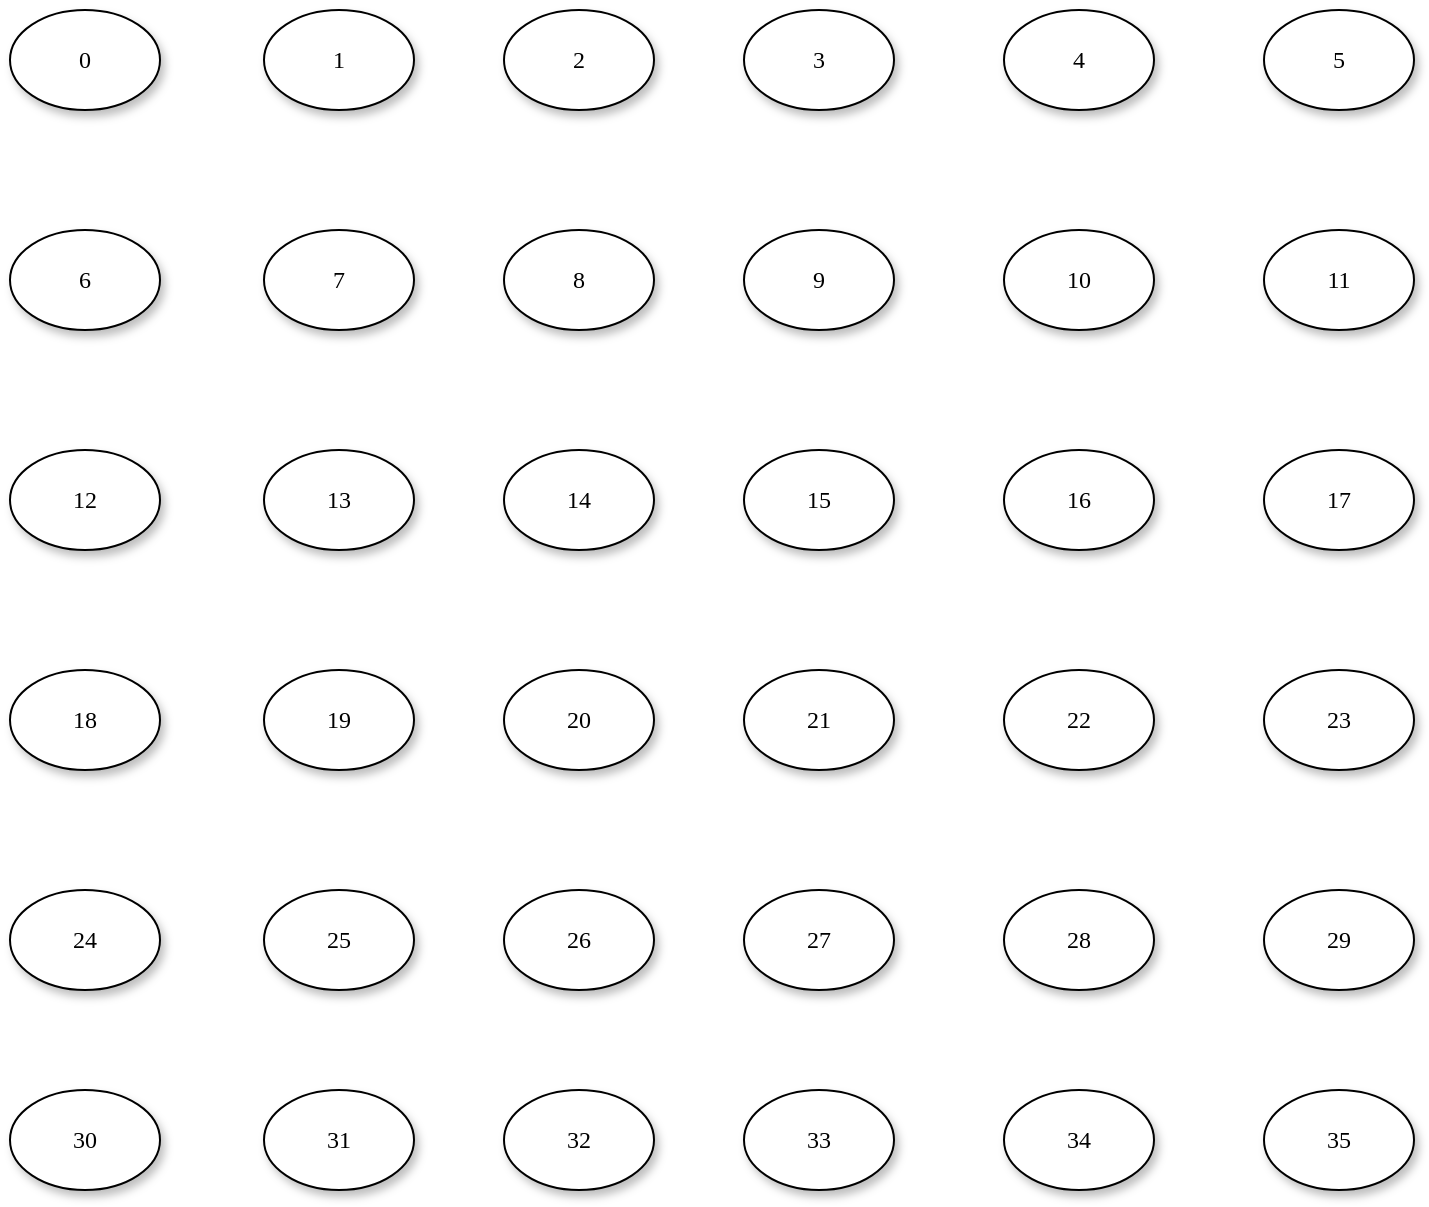 <mxfile version="22.1.18" type="device" pages="2">
  <diagram name="State Space Diagram for Q-Learning Crawler Bot" id="42789a77-a242-8287-6e28-9cd8cfd52e62">
    <mxGraphModel dx="1831" dy="824" grid="1" gridSize="10" guides="1" tooltips="1" connect="1" arrows="1" fold="1" page="1" pageScale="1" pageWidth="1100" pageHeight="850" math="0" shadow="0">
      <root>
        <mxCell id="0" />
        <mxCell id="1" parent="0" />
        <mxCell id="1ea317790d2ca983-2" value="&lt;span&gt;7&lt;/span&gt;" style="ellipse;whiteSpace=wrap;html=1;rounded=0;shadow=1;comic=0;labelBackgroundColor=none;strokeWidth=1;fontFamily=Verdana;fontSize=12;align=center;" parent="1" vertex="1">
          <mxGeometry x="250" y="130" width="75" height="50" as="geometry" />
        </mxCell>
        <mxCell id="1ea317790d2ca983-3" value="&lt;span&gt;1&lt;/span&gt;" style="ellipse;whiteSpace=wrap;html=1;rounded=0;shadow=1;comic=0;labelBackgroundColor=none;strokeWidth=1;fontFamily=Verdana;fontSize=12;align=center;" parent="1" vertex="1">
          <mxGeometry x="250" y="20" width="75" height="50" as="geometry" />
        </mxCell>
        <mxCell id="1ea317790d2ca983-4" value="&lt;span&gt;2&lt;/span&gt;" style="ellipse;whiteSpace=wrap;html=1;rounded=0;shadow=1;comic=0;labelBackgroundColor=none;strokeWidth=1;fontFamily=Verdana;fontSize=12;align=center;" parent="1" vertex="1">
          <mxGeometry x="370" y="20" width="75" height="50" as="geometry" />
        </mxCell>
        <mxCell id="1ea317790d2ca983-7" value="&lt;span&gt;13&lt;/span&gt;" style="ellipse;whiteSpace=wrap;html=1;rounded=0;shadow=1;comic=0;labelBackgroundColor=none;strokeWidth=1;fontFamily=Verdana;fontSize=12;align=center;" parent="1" vertex="1">
          <mxGeometry x="250" y="240" width="75" height="50" as="geometry" />
        </mxCell>
        <mxCell id="1ea317790d2ca983-8" value="19" style="ellipse;whiteSpace=wrap;html=1;rounded=0;shadow=1;comic=0;labelBackgroundColor=none;strokeWidth=1;fontFamily=Verdana;fontSize=12;align=center;" parent="1" vertex="1">
          <mxGeometry x="250" y="350" width="75" height="50" as="geometry" />
        </mxCell>
        <mxCell id="1ea317790d2ca983-9" value="6" style="ellipse;whiteSpace=wrap;html=1;rounded=0;shadow=1;comic=0;labelBackgroundColor=none;strokeWidth=1;fontFamily=Verdana;fontSize=12;align=center;" parent="1" vertex="1">
          <mxGeometry x="123" y="130" width="75" height="50" as="geometry" />
        </mxCell>
        <mxCell id="1ea317790d2ca983-10" value="&lt;span&gt;12&lt;/span&gt;" style="ellipse;whiteSpace=wrap;html=1;rounded=0;shadow=1;comic=0;labelBackgroundColor=none;strokeWidth=1;fontFamily=Verdana;fontSize=12;align=center;" parent="1" vertex="1">
          <mxGeometry x="123" y="240" width="75" height="50" as="geometry" />
        </mxCell>
        <mxCell id="1ea317790d2ca983-11" value="&lt;span&gt;18&lt;/span&gt;" style="ellipse;whiteSpace=wrap;html=1;rounded=0;shadow=1;comic=0;labelBackgroundColor=none;strokeWidth=1;fontFamily=Verdana;fontSize=12;align=center;" parent="1" vertex="1">
          <mxGeometry x="123" y="350" width="75" height="50" as="geometry" />
        </mxCell>
        <mxCell id="wZUUPj7jKCILvYIj-5Kb-1" value="0" style="ellipse;whiteSpace=wrap;html=1;rounded=0;shadow=1;comic=0;labelBackgroundColor=none;strokeWidth=1;fontFamily=Verdana;fontSize=12;align=center;" parent="1" vertex="1">
          <mxGeometry x="123" y="20" width="75" height="50" as="geometry" />
        </mxCell>
        <mxCell id="wZUUPj7jKCILvYIj-5Kb-2" value="8" style="ellipse;whiteSpace=wrap;html=1;rounded=0;shadow=1;comic=0;labelBackgroundColor=none;strokeWidth=1;fontFamily=Verdana;fontSize=12;align=center;" parent="1" vertex="1">
          <mxGeometry x="370" y="130" width="75" height="50" as="geometry" />
        </mxCell>
        <mxCell id="wZUUPj7jKCILvYIj-5Kb-11" value="15" style="ellipse;whiteSpace=wrap;html=1;rounded=0;shadow=1;comic=0;labelBackgroundColor=none;strokeWidth=1;fontFamily=Verdana;fontSize=12;align=center;" parent="1" vertex="1">
          <mxGeometry x="490" y="240" width="75" height="50" as="geometry" />
        </mxCell>
        <mxCell id="wZUUPj7jKCILvYIj-5Kb-12" value="20" style="ellipse;whiteSpace=wrap;html=1;rounded=0;shadow=1;comic=0;labelBackgroundColor=none;strokeWidth=1;fontFamily=Verdana;fontSize=12;align=center;" parent="1" vertex="1">
          <mxGeometry x="370" y="350" width="75" height="50" as="geometry" />
        </mxCell>
        <mxCell id="wZUUPj7jKCILvYIj-5Kb-13" value="14" style="ellipse;whiteSpace=wrap;html=1;rounded=0;shadow=1;comic=0;labelBackgroundColor=none;strokeWidth=1;fontFamily=Verdana;fontSize=12;align=center;" parent="1" vertex="1">
          <mxGeometry x="370" y="240" width="75" height="50" as="geometry" />
        </mxCell>
        <mxCell id="wZUUPj7jKCILvYIj-5Kb-15" value="16" style="ellipse;whiteSpace=wrap;html=1;rounded=0;shadow=1;comic=0;labelBackgroundColor=none;strokeWidth=1;fontFamily=Verdana;fontSize=12;align=center;" parent="1" vertex="1">
          <mxGeometry x="620" y="240" width="75" height="50" as="geometry" />
        </mxCell>
        <mxCell id="wZUUPj7jKCILvYIj-5Kb-16" value="11" style="ellipse;whiteSpace=wrap;html=1;rounded=0;shadow=1;comic=0;labelBackgroundColor=none;strokeWidth=1;fontFamily=Verdana;fontSize=12;align=center;" parent="1" vertex="1">
          <mxGeometry x="750" y="130" width="75" height="50" as="geometry" />
        </mxCell>
        <mxCell id="wZUUPj7jKCILvYIj-5Kb-17" value="10" style="ellipse;whiteSpace=wrap;html=1;rounded=0;shadow=1;comic=0;labelBackgroundColor=none;strokeWidth=1;fontFamily=Verdana;fontSize=12;align=center;" parent="1" vertex="1">
          <mxGeometry x="620" y="130" width="75" height="50" as="geometry" />
        </mxCell>
        <mxCell id="wZUUPj7jKCILvYIj-5Kb-18" value="9" style="ellipse;whiteSpace=wrap;html=1;rounded=0;shadow=1;comic=0;labelBackgroundColor=none;strokeWidth=1;fontFamily=Verdana;fontSize=12;align=center;" parent="1" vertex="1">
          <mxGeometry x="490" y="130" width="75" height="50" as="geometry" />
        </mxCell>
        <mxCell id="wZUUPj7jKCILvYIj-5Kb-19" value="5" style="ellipse;whiteSpace=wrap;html=1;rounded=0;shadow=1;comic=0;labelBackgroundColor=none;strokeWidth=1;fontFamily=Verdana;fontSize=12;align=center;" parent="1" vertex="1">
          <mxGeometry x="750" y="20" width="75" height="50" as="geometry" />
        </mxCell>
        <mxCell id="wZUUPj7jKCILvYIj-5Kb-20" value="4" style="ellipse;whiteSpace=wrap;html=1;rounded=0;shadow=1;comic=0;labelBackgroundColor=none;strokeWidth=1;fontFamily=Verdana;fontSize=12;align=center;" parent="1" vertex="1">
          <mxGeometry x="620" y="20" width="75" height="50" as="geometry" />
        </mxCell>
        <mxCell id="wZUUPj7jKCILvYIj-5Kb-21" value="3" style="ellipse;whiteSpace=wrap;html=1;rounded=0;shadow=1;comic=0;labelBackgroundColor=none;strokeWidth=1;fontFamily=Verdana;fontSize=12;align=center;" parent="1" vertex="1">
          <mxGeometry x="490" y="20" width="75" height="50" as="geometry" />
        </mxCell>
        <mxCell id="wZUUPj7jKCILvYIj-5Kb-25" value="&lt;span&gt;23&lt;/span&gt;" style="ellipse;whiteSpace=wrap;html=1;rounded=0;shadow=1;comic=0;labelBackgroundColor=none;strokeWidth=1;fontFamily=Verdana;fontSize=12;align=center;" parent="1" vertex="1">
          <mxGeometry x="750" y="350" width="75" height="50" as="geometry" />
        </mxCell>
        <mxCell id="wZUUPj7jKCILvYIj-5Kb-26" value="22" style="ellipse;whiteSpace=wrap;html=1;rounded=0;shadow=1;comic=0;labelBackgroundColor=none;strokeWidth=1;fontFamily=Verdana;fontSize=12;align=center;" parent="1" vertex="1">
          <mxGeometry x="620" y="350" width="75" height="50" as="geometry" />
        </mxCell>
        <mxCell id="wZUUPj7jKCILvYIj-5Kb-27" value="&lt;span&gt;21&lt;/span&gt;" style="ellipse;whiteSpace=wrap;html=1;rounded=0;shadow=1;comic=0;labelBackgroundColor=none;strokeWidth=1;fontFamily=Verdana;fontSize=12;align=center;" parent="1" vertex="1">
          <mxGeometry x="490" y="350" width="75" height="50" as="geometry" />
        </mxCell>
        <mxCell id="wZUUPj7jKCILvYIj-5Kb-28" value="&lt;span&gt;17&lt;/span&gt;" style="ellipse;whiteSpace=wrap;html=1;rounded=0;shadow=1;comic=0;labelBackgroundColor=none;strokeWidth=1;fontFamily=Verdana;fontSize=12;align=center;" parent="1" vertex="1">
          <mxGeometry x="750" y="240" width="75" height="50" as="geometry" />
        </mxCell>
        <mxCell id="wZUUPj7jKCILvYIj-5Kb-102" value="25" style="ellipse;whiteSpace=wrap;html=1;rounded=0;shadow=1;comic=0;labelBackgroundColor=none;strokeWidth=1;fontFamily=Verdana;fontSize=12;align=center;" parent="1" vertex="1">
          <mxGeometry x="250" y="460" width="75" height="50" as="geometry" />
        </mxCell>
        <mxCell id="wZUUPj7jKCILvYIj-5Kb-104" value="&lt;span&gt;24&lt;/span&gt;" style="ellipse;whiteSpace=wrap;html=1;rounded=0;shadow=1;comic=0;labelBackgroundColor=none;strokeWidth=1;fontFamily=Verdana;fontSize=12;align=center;" parent="1" vertex="1">
          <mxGeometry x="123" y="460" width="75" height="50" as="geometry" />
        </mxCell>
        <mxCell id="wZUUPj7jKCILvYIj-5Kb-105" value="26" style="ellipse;whiteSpace=wrap;html=1;rounded=0;shadow=1;comic=0;labelBackgroundColor=none;strokeWidth=1;fontFamily=Verdana;fontSize=12;align=center;" parent="1" vertex="1">
          <mxGeometry x="370" y="460" width="75" height="50" as="geometry" />
        </mxCell>
        <mxCell id="wZUUPj7jKCILvYIj-5Kb-106" value="&lt;span&gt;29&lt;/span&gt;" style="ellipse;whiteSpace=wrap;html=1;rounded=0;shadow=1;comic=0;labelBackgroundColor=none;strokeWidth=1;fontFamily=Verdana;fontSize=12;align=center;" parent="1" vertex="1">
          <mxGeometry x="750" y="460" width="75" height="50" as="geometry" />
        </mxCell>
        <mxCell id="wZUUPj7jKCILvYIj-5Kb-107" value="&lt;span&gt;28&lt;/span&gt;" style="ellipse;whiteSpace=wrap;html=1;rounded=0;shadow=1;comic=0;labelBackgroundColor=none;strokeWidth=1;fontFamily=Verdana;fontSize=12;align=center;" parent="1" vertex="1">
          <mxGeometry x="620" y="460" width="75" height="50" as="geometry" />
        </mxCell>
        <mxCell id="wZUUPj7jKCILvYIj-5Kb-108" value="&lt;span&gt;27&lt;/span&gt;" style="ellipse;whiteSpace=wrap;html=1;rounded=0;shadow=1;comic=0;labelBackgroundColor=none;strokeWidth=1;fontFamily=Verdana;fontSize=12;align=center;" parent="1" vertex="1">
          <mxGeometry x="490" y="460" width="75" height="50" as="geometry" />
        </mxCell>
        <mxCell id="wZUUPj7jKCILvYIj-5Kb-110" value="31" style="ellipse;whiteSpace=wrap;html=1;rounded=0;shadow=1;comic=0;labelBackgroundColor=none;strokeWidth=1;fontFamily=Verdana;fontSize=12;align=center;" parent="1" vertex="1">
          <mxGeometry x="250" y="560" width="75" height="50" as="geometry" />
        </mxCell>
        <mxCell id="wZUUPj7jKCILvYIj-5Kb-112" value="&lt;span&gt;30&lt;/span&gt;" style="ellipse;whiteSpace=wrap;html=1;rounded=0;shadow=1;comic=0;labelBackgroundColor=none;strokeWidth=1;fontFamily=Verdana;fontSize=12;align=center;" parent="1" vertex="1">
          <mxGeometry x="123" y="560" width="75" height="50" as="geometry" />
        </mxCell>
        <mxCell id="wZUUPj7jKCILvYIj-5Kb-113" value="32" style="ellipse;whiteSpace=wrap;html=1;rounded=0;shadow=1;comic=0;labelBackgroundColor=none;strokeWidth=1;fontFamily=Verdana;fontSize=12;align=center;" parent="1" vertex="1">
          <mxGeometry x="370" y="560" width="75" height="50" as="geometry" />
        </mxCell>
        <mxCell id="wZUUPj7jKCILvYIj-5Kb-114" value="&lt;span&gt;35&lt;/span&gt;" style="ellipse;whiteSpace=wrap;html=1;rounded=0;shadow=1;comic=0;labelBackgroundColor=none;strokeWidth=1;fontFamily=Verdana;fontSize=12;align=center;" parent="1" vertex="1">
          <mxGeometry x="750" y="560" width="75" height="50" as="geometry" />
        </mxCell>
        <mxCell id="wZUUPj7jKCILvYIj-5Kb-115" value="&lt;span&gt;34&lt;/span&gt;" style="ellipse;whiteSpace=wrap;html=1;rounded=0;shadow=1;comic=0;labelBackgroundColor=none;strokeWidth=1;fontFamily=Verdana;fontSize=12;align=center;" parent="1" vertex="1">
          <mxGeometry x="620" y="560" width="75" height="50" as="geometry" />
        </mxCell>
        <mxCell id="wZUUPj7jKCILvYIj-5Kb-116" value="&lt;span&gt;33&lt;/span&gt;" style="ellipse;whiteSpace=wrap;html=1;rounded=0;shadow=1;comic=0;labelBackgroundColor=none;strokeWidth=1;fontFamily=Verdana;fontSize=12;align=center;" parent="1" vertex="1">
          <mxGeometry x="490" y="560" width="75" height="50" as="geometry" />
        </mxCell>
      </root>
    </mxGraphModel>
  </diagram>
  <diagram id="5tbCX5jEYmH8GKAfMmCw" name="Page-2">
    <mxGraphModel dx="155" dy="463" grid="1" gridSize="10" guides="1" tooltips="1" connect="1" arrows="1" fold="1" page="0" pageScale="1" pageWidth="1000" pageHeight="1390" math="0" shadow="0">
      <root>
        <mxCell id="0" />
        <mxCell id="1" parent="0" />
        <mxCell id="mi87LsrhBHEXmnDrMvHd-10" value="" style="edgeStyle=orthogonalEdgeStyle;rounded=0;orthogonalLoop=1;jettySize=auto;html=1;" edge="1" parent="1">
          <mxGeometry relative="1" as="geometry">
            <mxPoint x="189.01" y="96" as="sourcePoint" />
            <mxPoint x="189.01" y="149" as="targetPoint" />
          </mxGeometry>
        </mxCell>
        <mxCell id="mi87LsrhBHEXmnDrMvHd-120" value="" style="edgeStyle=orthogonalEdgeStyle;rounded=0;orthogonalLoop=1;jettySize=auto;html=1;" edge="1" parent="1" source="mi87LsrhBHEXmnDrMvHd-1" target="mi87LsrhBHEXmnDrMvHd-116">
          <mxGeometry relative="1" as="geometry" />
        </mxCell>
        <mxCell id="mi87LsrhBHEXmnDrMvHd-1" value="Start" style="ellipse;whiteSpace=wrap;html=1;" vertex="1" parent="1">
          <mxGeometry x="132.88" y="16" width="120" height="80" as="geometry" />
        </mxCell>
        <mxCell id="mi87LsrhBHEXmnDrMvHd-11" value="" style="edgeStyle=orthogonalEdgeStyle;rounded=0;orthogonalLoop=1;jettySize=auto;html=1;" edge="1" parent="1" source="mi87LsrhBHEXmnDrMvHd-2" target="mi87LsrhBHEXmnDrMvHd-3">
          <mxGeometry relative="1" as="geometry" />
        </mxCell>
        <mxCell id="mi87LsrhBHEXmnDrMvHd-2" value="pH sensor turned ON&lt;br&gt;EC sensor turned ON&lt;br&gt;CO&lt;sub style=&quot;font-size: 7px;&quot;&gt;2&lt;/sub&gt;&lt;font style=&quot;font-size: 12px;&quot;&gt;&amp;nbsp;&lt;/font&gt;&lt;font style=&quot;font-size: 12px;&quot;&gt;&amp;nbsp;sensor turned ON&lt;br&gt;Water Temperature sensor turned ON&lt;br&gt;Air Temperature sensor turned ON&lt;br&gt;Humidity sensor turned ON&lt;br&gt;Ultrasonic Distance sensor turned ON&lt;br&gt;&lt;/font&gt;" style="whiteSpace=wrap;html=1;aspect=fixed;" vertex="1" parent="1">
          <mxGeometry x="105.38" y="149" width="175" height="175" as="geometry" />
        </mxCell>
        <mxCell id="mi87LsrhBHEXmnDrMvHd-12" value="" style="edgeStyle=orthogonalEdgeStyle;rounded=0;orthogonalLoop=1;jettySize=auto;html=1;" edge="1" parent="1" source="mi87LsrhBHEXmnDrMvHd-3" target="mi87LsrhBHEXmnDrMvHd-4">
          <mxGeometry relative="1" as="geometry" />
        </mxCell>
        <mxCell id="mi87LsrhBHEXmnDrMvHd-3" value="5 second delay" style="shape=parallelogram;perimeter=parallelogramPerimeter;whiteSpace=wrap;html=1;fixedSize=1;" vertex="1" parent="1">
          <mxGeometry x="333.38" y="206.5" width="120" height="60" as="geometry" />
        </mxCell>
        <mxCell id="mi87LsrhBHEXmnDrMvHd-13" value="" style="edgeStyle=orthogonalEdgeStyle;rounded=0;orthogonalLoop=1;jettySize=auto;html=1;" edge="1" parent="1" source="mi87LsrhBHEXmnDrMvHd-4" target="mi87LsrhBHEXmnDrMvHd-5">
          <mxGeometry relative="1" as="geometry" />
        </mxCell>
        <mxCell id="mi87LsrhBHEXmnDrMvHd-4" value="All sensors start taking readings at regular intervals" style="rounded=0;whiteSpace=wrap;html=1;" vertex="1" parent="1">
          <mxGeometry x="505.38" y="206.5" width="120" height="60" as="geometry" />
        </mxCell>
        <mxCell id="mi87LsrhBHEXmnDrMvHd-14" value="" style="edgeStyle=orthogonalEdgeStyle;rounded=0;orthogonalLoop=1;jettySize=auto;html=1;" edge="1" parent="1" source="mi87LsrhBHEXmnDrMvHd-5" target="mi87LsrhBHEXmnDrMvHd-6">
          <mxGeometry relative="1" as="geometry" />
        </mxCell>
        <mxCell id="mi87LsrhBHEXmnDrMvHd-5" value="Sensor readings sent to the Arduino Nano" style="rounded=0;whiteSpace=wrap;html=1;" vertex="1" parent="1">
          <mxGeometry x="677.38" y="206.5" width="120" height="60" as="geometry" />
        </mxCell>
        <mxCell id="mi87LsrhBHEXmnDrMvHd-15" value="" style="edgeStyle=orthogonalEdgeStyle;rounded=0;orthogonalLoop=1;jettySize=auto;html=1;" edge="1" parent="1" source="mi87LsrhBHEXmnDrMvHd-6" target="mi87LsrhBHEXmnDrMvHd-7">
          <mxGeometry relative="1" as="geometry" />
        </mxCell>
        <mxCell id="mi87LsrhBHEXmnDrMvHd-6" value="Arduino Nano applied Median Filter to sensor readings" style="rounded=0;whiteSpace=wrap;html=1;" vertex="1" parent="1">
          <mxGeometry x="852.38" y="206.5" width="120" height="60" as="geometry" />
        </mxCell>
        <mxCell id="mi87LsrhBHEXmnDrMvHd-16" value="" style="edgeStyle=orthogonalEdgeStyle;rounded=0;orthogonalLoop=1;jettySize=auto;html=1;" edge="1" parent="1" source="mi87LsrhBHEXmnDrMvHd-7" target="mi87LsrhBHEXmnDrMvHd-8">
          <mxGeometry relative="1" as="geometry" />
        </mxCell>
        <mxCell id="mi87LsrhBHEXmnDrMvHd-22" value="" style="edgeStyle=orthogonalEdgeStyle;rounded=0;orthogonalLoop=1;jettySize=auto;html=1;" edge="1" parent="1" source="mi87LsrhBHEXmnDrMvHd-7" target="mi87LsrhBHEXmnDrMvHd-9">
          <mxGeometry relative="1" as="geometry" />
        </mxCell>
        <mxCell id="mi87LsrhBHEXmnDrMvHd-7" value="Arduino Nano sends sensor data to the Raspberry Pi" style="rounded=0;whiteSpace=wrap;html=1;" vertex="1" parent="1">
          <mxGeometry x="852.38" y="383" width="120" height="60" as="geometry" />
        </mxCell>
        <mxCell id="mi87LsrhBHEXmnDrMvHd-8" value="ThingSpeak &lt;br&gt;Channel" style="ellipse;shape=cloud;whiteSpace=wrap;html=1;" vertex="1" parent="1">
          <mxGeometry x="852.38" y="468" width="120" height="80" as="geometry" />
        </mxCell>
        <mxCell id="mi87LsrhBHEXmnDrMvHd-21" value="" style="edgeStyle=orthogonalEdgeStyle;rounded=0;orthogonalLoop=1;jettySize=auto;html=1;" edge="1" parent="1" source="mi87LsrhBHEXmnDrMvHd-9" target="mi87LsrhBHEXmnDrMvHd-20">
          <mxGeometry relative="1" as="geometry" />
        </mxCell>
        <mxCell id="mi87LsrhBHEXmnDrMvHd-24" value="" style="edgeStyle=orthogonalEdgeStyle;rounded=0;orthogonalLoop=1;jettySize=auto;html=1;" edge="1" parent="1" source="mi87LsrhBHEXmnDrMvHd-9" target="mi87LsrhBHEXmnDrMvHd-23">
          <mxGeometry relative="1" as="geometry" />
        </mxCell>
        <mxCell id="mi87LsrhBHEXmnDrMvHd-9" value="Is pH below 5.8?" style="rhombus;whiteSpace=wrap;html=1;" vertex="1" parent="1">
          <mxGeometry x="698.88" y="368" width="104.5" height="90" as="geometry" />
        </mxCell>
        <mxCell id="mi87LsrhBHEXmnDrMvHd-20" value="Acid Doser turned ON for 0.3 seconds" style="rounded=0;whiteSpace=wrap;html=1;" vertex="1" parent="1">
          <mxGeometry x="692.5" y="478" width="117.25" height="60" as="geometry" />
        </mxCell>
        <mxCell id="mi87LsrhBHEXmnDrMvHd-26" value="" style="edgeStyle=orthogonalEdgeStyle;rounded=0;orthogonalLoop=1;jettySize=auto;html=1;" edge="1" parent="1" source="mi87LsrhBHEXmnDrMvHd-23">
          <mxGeometry relative="1" as="geometry">
            <mxPoint x="625.19" y="478" as="targetPoint" />
          </mxGeometry>
        </mxCell>
        <mxCell id="mi87LsrhBHEXmnDrMvHd-31" value="" style="edgeStyle=orthogonalEdgeStyle;rounded=0;orthogonalLoop=1;jettySize=auto;html=1;" edge="1" parent="1" source="mi87LsrhBHEXmnDrMvHd-23" target="mi87LsrhBHEXmnDrMvHd-30">
          <mxGeometry relative="1" as="geometry" />
        </mxCell>
        <mxCell id="mi87LsrhBHEXmnDrMvHd-23" value="Is pH above 6.5?" style="rhombus;whiteSpace=wrap;html=1;" vertex="1" parent="1">
          <mxGeometry x="572.88" y="368" width="104.5" height="90" as="geometry" />
        </mxCell>
        <mxCell id="mi87LsrhBHEXmnDrMvHd-27" value="Base Doser turned ON&amp;nbsp;for 0.3 seconds" style="rounded=0;whiteSpace=wrap;html=1;" vertex="1" parent="1">
          <mxGeometry x="566.51" y="478" width="117.25" height="60" as="geometry" />
        </mxCell>
        <mxCell id="mi87LsrhBHEXmnDrMvHd-33" value="" style="edgeStyle=orthogonalEdgeStyle;rounded=0;orthogonalLoop=1;jettySize=auto;html=1;" edge="1" parent="1" source="mi87LsrhBHEXmnDrMvHd-30" target="mi87LsrhBHEXmnDrMvHd-32">
          <mxGeometry relative="1" as="geometry" />
        </mxCell>
        <mxCell id="mi87LsrhBHEXmnDrMvHd-38" value="" style="edgeStyle=orthogonalEdgeStyle;rounded=0;orthogonalLoop=1;jettySize=auto;html=1;" edge="1" parent="1" source="mi87LsrhBHEXmnDrMvHd-30" target="mi87LsrhBHEXmnDrMvHd-34">
          <mxGeometry relative="1" as="geometry" />
        </mxCell>
        <mxCell id="mi87LsrhBHEXmnDrMvHd-100" value="" style="edgeStyle=orthogonalEdgeStyle;rounded=0;orthogonalLoop=1;jettySize=auto;html=1;" edge="1" parent="1" source="mi87LsrhBHEXmnDrMvHd-30" target="mi87LsrhBHEXmnDrMvHd-99">
          <mxGeometry relative="1" as="geometry" />
        </mxCell>
        <mxCell id="mi87LsrhBHEXmnDrMvHd-30" value="Is EC below &lt;br&gt;1000?" style="rhombus;whiteSpace=wrap;html=1;" vertex="1" parent="1">
          <mxGeometry x="446.38" y="368" width="104.5" height="90" as="geometry" />
        </mxCell>
        <mxCell id="mi87LsrhBHEXmnDrMvHd-32" value="&lt;br&gt;Nutrient B Doser turned ON&amp;nbsp;for 0.7 seconds&lt;br&gt;&amp;nbsp;" style="rounded=0;whiteSpace=wrap;html=1;" vertex="1" parent="1">
          <mxGeometry x="440" y="478" width="117.25" height="60" as="geometry" />
        </mxCell>
        <mxCell id="mi87LsrhBHEXmnDrMvHd-43" value="" style="edgeStyle=orthogonalEdgeStyle;rounded=0;orthogonalLoop=1;jettySize=auto;html=1;" edge="1" parent="1" source="mi87LsrhBHEXmnDrMvHd-34" target="mi87LsrhBHEXmnDrMvHd-42">
          <mxGeometry relative="1" as="geometry" />
        </mxCell>
        <mxCell id="mi87LsrhBHEXmnDrMvHd-46" value="" style="edgeStyle=orthogonalEdgeStyle;rounded=0;orthogonalLoop=1;jettySize=auto;html=1;" edge="1" parent="1" source="mi87LsrhBHEXmnDrMvHd-34" target="mi87LsrhBHEXmnDrMvHd-45">
          <mxGeometry relative="1" as="geometry" />
        </mxCell>
        <mxCell id="mi87LsrhBHEXmnDrMvHd-34" value="Is EC above&lt;br&gt;1250?" style="rhombus;whiteSpace=wrap;html=1;" vertex="1" parent="1">
          <mxGeometry x="319.38" y="368" width="104.5" height="90" as="geometry" />
        </mxCell>
        <mxCell id="mi87LsrhBHEXmnDrMvHd-35" value="Yes" style="text;html=1;strokeColor=none;fillColor=none;align=center;verticalAlign=middle;whiteSpace=wrap;rounded=0;" vertex="1" parent="1">
          <mxGeometry x="743.38" y="450" width="60" height="30" as="geometry" />
        </mxCell>
        <mxCell id="mi87LsrhBHEXmnDrMvHd-36" value="No" style="text;html=1;strokeColor=none;fillColor=none;align=center;verticalAlign=middle;whiteSpace=wrap;rounded=0;" vertex="1" parent="1">
          <mxGeometry x="661.38" y="383" width="60" height="30" as="geometry" />
        </mxCell>
        <mxCell id="mi87LsrhBHEXmnDrMvHd-37" value="No" style="text;html=1;strokeColor=none;fillColor=none;align=center;verticalAlign=middle;whiteSpace=wrap;rounded=0;" vertex="1" parent="1">
          <mxGeometry x="533.38" y="383" width="60" height="30" as="geometry" />
        </mxCell>
        <mxCell id="mi87LsrhBHEXmnDrMvHd-39" value="No" style="text;html=1;strokeColor=none;fillColor=none;align=center;verticalAlign=middle;whiteSpace=wrap;rounded=0;" vertex="1" parent="1">
          <mxGeometry x="406.38" y="383" width="60" height="30" as="geometry" />
        </mxCell>
        <mxCell id="mi87LsrhBHEXmnDrMvHd-40" value="Yes" style="text;html=1;strokeColor=none;fillColor=none;align=center;verticalAlign=middle;whiteSpace=wrap;rounded=0;" vertex="1" parent="1">
          <mxGeometry x="617.38" y="450" width="60" height="30" as="geometry" />
        </mxCell>
        <mxCell id="mi87LsrhBHEXmnDrMvHd-41" value="Yes" style="text;html=1;strokeColor=none;fillColor=none;align=center;verticalAlign=middle;whiteSpace=wrap;rounded=0;" vertex="1" parent="1">
          <mxGeometry x="488.38" y="450" width="60" height="30" as="geometry" />
        </mxCell>
        <mxCell id="mi87LsrhBHEXmnDrMvHd-42" value="Distilled Water Doser turned ON for 3 seconds" style="rounded=0;whiteSpace=wrap;html=1;" vertex="1" parent="1">
          <mxGeometry x="313" y="478" width="117.25" height="60" as="geometry" />
        </mxCell>
        <mxCell id="mi87LsrhBHEXmnDrMvHd-44" value="Yes" style="text;html=1;strokeColor=none;fillColor=none;align=center;verticalAlign=middle;whiteSpace=wrap;rounded=0;" vertex="1" parent="1">
          <mxGeometry x="363.38" y="450" width="60" height="30" as="geometry" />
        </mxCell>
        <mxCell id="mi87LsrhBHEXmnDrMvHd-48" value="" style="edgeStyle=orthogonalEdgeStyle;rounded=0;orthogonalLoop=1;jettySize=auto;html=1;" edge="1" parent="1" source="mi87LsrhBHEXmnDrMvHd-45" target="mi87LsrhBHEXmnDrMvHd-47">
          <mxGeometry relative="1" as="geometry" />
        </mxCell>
        <mxCell id="mi87LsrhBHEXmnDrMvHd-54" value="" style="edgeStyle=orthogonalEdgeStyle;rounded=0;orthogonalLoop=1;jettySize=auto;html=1;" edge="1" parent="1" source="mi87LsrhBHEXmnDrMvHd-45" target="mi87LsrhBHEXmnDrMvHd-51">
          <mxGeometry relative="1" as="geometry" />
        </mxCell>
        <mxCell id="mi87LsrhBHEXmnDrMvHd-45" value="Is Water Temperature above&lt;br&gt;18?" style="rhombus;whiteSpace=wrap;html=1;" vertex="1" parent="1">
          <mxGeometry x="195.38" y="368" width="104.5" height="90" as="geometry" />
        </mxCell>
        <mxCell id="mi87LsrhBHEXmnDrMvHd-47" value="Water Chiller turned ON" style="rounded=0;whiteSpace=wrap;html=1;" vertex="1" parent="1">
          <mxGeometry x="189.01" y="478" width="117.25" height="60" as="geometry" />
        </mxCell>
        <mxCell id="mi87LsrhBHEXmnDrMvHd-49" value="Yes" style="text;html=1;strokeColor=none;fillColor=none;align=center;verticalAlign=middle;whiteSpace=wrap;rounded=0;" vertex="1" parent="1">
          <mxGeometry x="236.38" y="450" width="60" height="30" as="geometry" />
        </mxCell>
        <mxCell id="mi87LsrhBHEXmnDrMvHd-50" value="No" style="text;html=1;strokeColor=none;fillColor=none;align=center;verticalAlign=middle;whiteSpace=wrap;rounded=0;" vertex="1" parent="1">
          <mxGeometry x="282.38" y="383" width="60" height="30" as="geometry" />
        </mxCell>
        <mxCell id="mi87LsrhBHEXmnDrMvHd-53" value="" style="edgeStyle=orthogonalEdgeStyle;rounded=0;orthogonalLoop=1;jettySize=auto;html=1;" edge="1" parent="1" source="mi87LsrhBHEXmnDrMvHd-51" target="mi87LsrhBHEXmnDrMvHd-52">
          <mxGeometry relative="1" as="geometry" />
        </mxCell>
        <mxCell id="mi87LsrhBHEXmnDrMvHd-51" value="Is Water Temperature&lt;br&gt;&amp;nbsp;below&lt;br&gt;16?" style="rhombus;whiteSpace=wrap;html=1;" vertex="1" parent="1">
          <mxGeometry x="72.38" y="368" width="104.5" height="90" as="geometry" />
        </mxCell>
        <mxCell id="mi87LsrhBHEXmnDrMvHd-52" value="Water Chiller turned OFF" style="rounded=0;whiteSpace=wrap;html=1;" vertex="1" parent="1">
          <mxGeometry x="66" y="478" width="117.25" height="60" as="geometry" />
        </mxCell>
        <mxCell id="mi87LsrhBHEXmnDrMvHd-55" value="No" style="text;html=1;strokeColor=none;fillColor=none;align=center;verticalAlign=middle;whiteSpace=wrap;rounded=0;" vertex="1" parent="1">
          <mxGeometry x="156.38" y="383" width="60" height="30" as="geometry" />
        </mxCell>
        <mxCell id="mi87LsrhBHEXmnDrMvHd-56" value="Yes" style="text;html=1;strokeColor=none;fillColor=none;align=center;verticalAlign=middle;whiteSpace=wrap;rounded=0;" vertex="1" parent="1">
          <mxGeometry x="112.38" y="450" width="60" height="30" as="geometry" />
        </mxCell>
        <mxCell id="mi87LsrhBHEXmnDrMvHd-60" value="" style="edgeStyle=orthogonalEdgeStyle;rounded=0;orthogonalLoop=1;jettySize=auto;html=1;" edge="1" parent="1" source="mi87LsrhBHEXmnDrMvHd-57" target="mi87LsrhBHEXmnDrMvHd-59">
          <mxGeometry relative="1" as="geometry" />
        </mxCell>
        <mxCell id="mi87LsrhBHEXmnDrMvHd-62" value="" style="edgeStyle=orthogonalEdgeStyle;rounded=0;orthogonalLoop=1;jettySize=auto;html=1;" edge="1" parent="1" source="mi87LsrhBHEXmnDrMvHd-57" target="mi87LsrhBHEXmnDrMvHd-61">
          <mxGeometry relative="1" as="geometry" />
        </mxCell>
        <mxCell id="mi87LsrhBHEXmnDrMvHd-57" value="Is Air &lt;br&gt;Temperature&lt;br&gt;&amp;nbsp;above&lt;br&gt;20?" style="rhombus;whiteSpace=wrap;html=1;" vertex="1" parent="1">
          <mxGeometry x="72.38" y="555" width="104.5" height="90" as="geometry" />
        </mxCell>
        <mxCell id="mi87LsrhBHEXmnDrMvHd-58" value="" style="endArrow=classic;html=1;rounded=0;exitX=0;exitY=0.5;exitDx=0;exitDy=0;entryX=0;entryY=0.5;entryDx=0;entryDy=0;" edge="1" parent="1" source="mi87LsrhBHEXmnDrMvHd-51" target="mi87LsrhBHEXmnDrMvHd-57">
          <mxGeometry width="50" height="50" relative="1" as="geometry">
            <mxPoint x="103" y="553" as="sourcePoint" />
            <mxPoint x="20" y="600" as="targetPoint" />
            <Array as="points">
              <mxPoint x="17" y="413" />
              <mxPoint x="17" y="600" />
            </Array>
          </mxGeometry>
        </mxCell>
        <mxCell id="mi87LsrhBHEXmnDrMvHd-59" value="Air Chiller turned ON" style="rounded=0;whiteSpace=wrap;html=1;" vertex="1" parent="1">
          <mxGeometry x="66" y="665" width="117.25" height="60" as="geometry" />
        </mxCell>
        <mxCell id="mi87LsrhBHEXmnDrMvHd-64" value="" style="edgeStyle=orthogonalEdgeStyle;rounded=0;orthogonalLoop=1;jettySize=auto;html=1;" edge="1" parent="1" source="mi87LsrhBHEXmnDrMvHd-61" target="mi87LsrhBHEXmnDrMvHd-63">
          <mxGeometry relative="1" as="geometry" />
        </mxCell>
        <mxCell id="mi87LsrhBHEXmnDrMvHd-91" value="" style="edgeStyle=orthogonalEdgeStyle;rounded=0;orthogonalLoop=1;jettySize=auto;html=1;" edge="1" parent="1" source="mi87LsrhBHEXmnDrMvHd-61" target="mi87LsrhBHEXmnDrMvHd-73">
          <mxGeometry relative="1" as="geometry" />
        </mxCell>
        <mxCell id="mi87LsrhBHEXmnDrMvHd-61" value="Is Air &lt;br&gt;Temperature&lt;br&gt;&amp;nbsp;below&lt;br&gt;16?" style="rhombus;whiteSpace=wrap;html=1;" vertex="1" parent="1">
          <mxGeometry x="195.39" y="555" width="104.5" height="90" as="geometry" />
        </mxCell>
        <mxCell id="mi87LsrhBHEXmnDrMvHd-63" value="Air Chiller turned OFF" style="rounded=0;whiteSpace=wrap;html=1;" vertex="1" parent="1">
          <mxGeometry x="189.01" y="665" width="117.25" height="60" as="geometry" />
        </mxCell>
        <mxCell id="mi87LsrhBHEXmnDrMvHd-68" value="" style="edgeStyle=orthogonalEdgeStyle;rounded=0;orthogonalLoop=1;jettySize=auto;html=1;" edge="1" parent="1" target="mi87LsrhBHEXmnDrMvHd-67">
          <mxGeometry relative="1" as="geometry">
            <mxPoint x="371.667" y="644.968" as="sourcePoint" />
          </mxGeometry>
        </mxCell>
        <mxCell id="mi87LsrhBHEXmnDrMvHd-71" value="" style="edgeStyle=orthogonalEdgeStyle;rounded=0;orthogonalLoop=1;jettySize=auto;html=1;" edge="1" parent="1" target="mi87LsrhBHEXmnDrMvHd-69">
          <mxGeometry relative="1" as="geometry">
            <mxPoint x="423.88" y="600" as="sourcePoint" />
          </mxGeometry>
        </mxCell>
        <mxCell id="mi87LsrhBHEXmnDrMvHd-72" value="" style="edgeStyle=orthogonalEdgeStyle;rounded=0;orthogonalLoop=1;jettySize=auto;html=1;" edge="1" parent="1" target="mi87LsrhBHEXmnDrMvHd-70">
          <mxGeometry relative="1" as="geometry">
            <mxPoint x="498.667" y="644.96" as="sourcePoint" />
          </mxGeometry>
        </mxCell>
        <mxCell id="mi87LsrhBHEXmnDrMvHd-77" value="" style="edgeStyle=orthogonalEdgeStyle;rounded=0;orthogonalLoop=1;jettySize=auto;html=1;" edge="1" parent="1" source="mi87LsrhBHEXmnDrMvHd-73" target="mi87LsrhBHEXmnDrMvHd-75">
          <mxGeometry relative="1" as="geometry" />
        </mxCell>
        <mxCell id="mi87LsrhBHEXmnDrMvHd-80" value="" style="edgeStyle=orthogonalEdgeStyle;rounded=0;orthogonalLoop=1;jettySize=auto;html=1;" edge="1" parent="1" source="mi87LsrhBHEXmnDrMvHd-73" target="mi87LsrhBHEXmnDrMvHd-78">
          <mxGeometry relative="1" as="geometry" />
        </mxCell>
        <mxCell id="mi87LsrhBHEXmnDrMvHd-73" value="Is CO&lt;span style=&quot;font-size: 7px;&quot;&gt;&lt;sub style=&quot;font-size: 6px;&quot;&gt;2&lt;/sub&gt;&lt;/span&gt;&lt;br&gt;below&lt;br&gt;2000?" style="rhombus;whiteSpace=wrap;html=1;" vertex="1" parent="1">
          <mxGeometry x="321.91" y="555" width="104.5" height="90" as="geometry" />
        </mxCell>
        <mxCell id="mi87LsrhBHEXmnDrMvHd-81" value="" style="edgeStyle=orthogonalEdgeStyle;rounded=0;orthogonalLoop=1;jettySize=auto;html=1;" edge="1" parent="1" source="mi87LsrhBHEXmnDrMvHd-75">
          <mxGeometry relative="1" as="geometry">
            <mxPoint x="500.158" y="665" as="targetPoint" />
          </mxGeometry>
        </mxCell>
        <mxCell id="mi87LsrhBHEXmnDrMvHd-92" value="" style="edgeStyle=orthogonalEdgeStyle;rounded=0;orthogonalLoop=1;jettySize=auto;html=1;" edge="1" parent="1" source="mi87LsrhBHEXmnDrMvHd-75" target="mi87LsrhBHEXmnDrMvHd-85">
          <mxGeometry relative="1" as="geometry" />
        </mxCell>
        <mxCell id="mi87LsrhBHEXmnDrMvHd-75" value="Is CO&lt;font size=&quot;1&quot;&gt;&lt;sub style=&quot;font-size: 7px;&quot;&gt;2&lt;/sub&gt;&lt;/font&gt;&lt;br&gt;above&lt;br&gt;2000?" style="rhombus;whiteSpace=wrap;html=1;" vertex="1" parent="1">
          <mxGeometry x="447.9" y="555" width="104.5" height="90" as="geometry" />
        </mxCell>
        <mxCell id="mi87LsrhBHEXmnDrMvHd-78" value="&lt;sub style=&quot;&quot;&gt;&lt;font style=&quot;font-size: 12px;&quot;&gt;&amp;nbsp; &amp;nbsp;CO&lt;sub&gt;2&lt;/sub&gt;&amp;nbsp;Delivery System turned ON&amp;nbsp;&amp;nbsp;&lt;/font&gt;&lt;/sub&gt;" style="rounded=0;whiteSpace=wrap;html=1;" vertex="1" parent="1">
          <mxGeometry x="315.53" y="665" width="117.25" height="60" as="geometry" />
        </mxCell>
        <mxCell id="mi87LsrhBHEXmnDrMvHd-82" value="&lt;sub style=&quot;&quot;&gt;&lt;font style=&quot;font-size: 12px;&quot;&gt;&amp;nbsp; &amp;nbsp;CO&lt;sub&gt;2&lt;/sub&gt;&amp;nbsp;Delivery System turned OFF&amp;nbsp;&amp;nbsp;&lt;/font&gt;&lt;/sub&gt;" style="rounded=0;whiteSpace=wrap;html=1;" vertex="1" parent="1">
          <mxGeometry x="441.52" y="665" width="117.25" height="60" as="geometry" />
        </mxCell>
        <mxCell id="mi87LsrhBHEXmnDrMvHd-88" value="" style="edgeStyle=orthogonalEdgeStyle;rounded=0;orthogonalLoop=1;jettySize=auto;html=1;" edge="1" parent="1" source="mi87LsrhBHEXmnDrMvHd-83" target="mi87LsrhBHEXmnDrMvHd-87">
          <mxGeometry relative="1" as="geometry" />
        </mxCell>
        <mxCell id="mi87LsrhBHEXmnDrMvHd-83" value="Is Water Level below 8.5?" style="rhombus;whiteSpace=wrap;html=1;" vertex="1" parent="1">
          <mxGeometry x="698.88" y="555" width="104.5" height="90" as="geometry" />
        </mxCell>
        <mxCell id="mi87LsrhBHEXmnDrMvHd-90" value="" style="edgeStyle=orthogonalEdgeStyle;rounded=0;orthogonalLoop=1;jettySize=auto;html=1;" edge="1" parent="1" source="mi87LsrhBHEXmnDrMvHd-85" target="mi87LsrhBHEXmnDrMvHd-89">
          <mxGeometry relative="1" as="geometry" />
        </mxCell>
        <mxCell id="mi87LsrhBHEXmnDrMvHd-94" value="" style="edgeStyle=orthogonalEdgeStyle;rounded=0;orthogonalLoop=1;jettySize=auto;html=1;" edge="1" parent="1" source="mi87LsrhBHEXmnDrMvHd-85" target="mi87LsrhBHEXmnDrMvHd-83">
          <mxGeometry relative="1" as="geometry" />
        </mxCell>
        <mxCell id="mi87LsrhBHEXmnDrMvHd-85" value="Is Water Level above 10.5?" style="rhombus;whiteSpace=wrap;html=1;" vertex="1" parent="1">
          <mxGeometry x="571.58" y="555" width="107.11" height="90" as="geometry" />
        </mxCell>
        <mxCell id="mi87LsrhBHEXmnDrMvHd-87" value="&lt;sub style=&quot;&quot;&gt;&lt;font style=&quot;font-size: 12px;&quot;&gt;&amp;nbsp; &amp;nbsp;Distilled Water Doser turned ON for 3 seconds&amp;nbsp;&lt;/font&gt;&lt;/sub&gt;" style="rounded=0;whiteSpace=wrap;html=1;" vertex="1" parent="1">
          <mxGeometry x="692.5" y="665" width="117.25" height="60" as="geometry" />
        </mxCell>
        <mxCell id="mi87LsrhBHEXmnDrMvHd-89" value="&lt;sub style=&quot;&quot;&gt;&lt;font style=&quot;font-size: 12px;&quot;&gt;&amp;nbsp; &amp;nbsp;Distilled Water Doser turned OFF&amp;nbsp;&amp;nbsp;&lt;/font&gt;&lt;/sub&gt;" style="rounded=0;whiteSpace=wrap;html=1;" vertex="1" parent="1">
          <mxGeometry x="566.51" y="665" width="117.25" height="60" as="geometry" />
        </mxCell>
        <mxCell id="mi87LsrhBHEXmnDrMvHd-95" value="" style="endArrow=classic;html=1;rounded=0;exitX=1;exitY=0.5;exitDx=0;exitDy=0;" edge="1" parent="1" source="mi87LsrhBHEXmnDrMvHd-83">
          <mxGeometry width="50" height="50" relative="1" as="geometry">
            <mxPoint x="843.38" y="600" as="sourcePoint" />
            <mxPoint x="190" y="120" as="targetPoint" />
            <Array as="points">
              <mxPoint x="1017.67" y="600" />
              <mxPoint x="1017.67" y="120" />
            </Array>
          </mxGeometry>
        </mxCell>
        <mxCell id="mi87LsrhBHEXmnDrMvHd-99" value="&lt;br&gt;Nutrient A Doser turned ON&amp;nbsp;for 2.8 seconds&lt;br&gt;&amp;nbsp;" style="rounded=0;whiteSpace=wrap;html=1;" vertex="1" parent="1">
          <mxGeometry x="440" y="290" width="117.25" height="60" as="geometry" />
        </mxCell>
        <mxCell id="mi87LsrhBHEXmnDrMvHd-101" value="Yes" style="text;html=1;strokeColor=none;fillColor=none;align=center;verticalAlign=middle;whiteSpace=wrap;rounded=0;" vertex="1" parent="1">
          <mxGeometry x="488.38" y="350" width="60" height="30" as="geometry" />
        </mxCell>
        <mxCell id="mi87LsrhBHEXmnDrMvHd-103" value="Yes" style="text;html=1;strokeColor=none;fillColor=none;align=center;verticalAlign=middle;whiteSpace=wrap;rounded=0;" vertex="1" parent="1">
          <mxGeometry x="112.38" y="635" width="60" height="30" as="geometry" />
        </mxCell>
        <mxCell id="mi87LsrhBHEXmnDrMvHd-104" value="Yes" style="text;html=1;strokeColor=none;fillColor=none;align=center;verticalAlign=middle;whiteSpace=wrap;rounded=0;" vertex="1" parent="1">
          <mxGeometry x="236.38" y="635" width="60" height="30" as="geometry" />
        </mxCell>
        <mxCell id="mi87LsrhBHEXmnDrMvHd-105" value="Yes" style="text;html=1;strokeColor=none;fillColor=none;align=center;verticalAlign=middle;whiteSpace=wrap;rounded=0;" vertex="1" parent="1">
          <mxGeometry x="363.88" y="635" width="60" height="30" as="geometry" />
        </mxCell>
        <mxCell id="mi87LsrhBHEXmnDrMvHd-106" value="Yes" style="text;html=1;strokeColor=none;fillColor=none;align=center;verticalAlign=middle;whiteSpace=wrap;rounded=0;" vertex="1" parent="1">
          <mxGeometry x="492.4" y="635" width="60" height="30" as="geometry" />
        </mxCell>
        <mxCell id="mi87LsrhBHEXmnDrMvHd-109" value="Yes" style="text;html=1;strokeColor=none;fillColor=none;align=center;verticalAlign=middle;whiteSpace=wrap;rounded=0;" vertex="1" parent="1">
          <mxGeometry x="617.38" y="635" width="60" height="30" as="geometry" />
        </mxCell>
        <mxCell id="mi87LsrhBHEXmnDrMvHd-110" value="Yes" style="text;html=1;strokeColor=none;fillColor=none;align=center;verticalAlign=middle;whiteSpace=wrap;rounded=0;" vertex="1" parent="1">
          <mxGeometry x="743.38" y="635" width="60" height="30" as="geometry" />
        </mxCell>
        <mxCell id="mi87LsrhBHEXmnDrMvHd-111" value="No" style="text;html=1;strokeColor=none;fillColor=none;align=center;verticalAlign=middle;whiteSpace=wrap;rounded=0;" vertex="1" parent="1">
          <mxGeometry x="156.38" y="570" width="60" height="30" as="geometry" />
        </mxCell>
        <mxCell id="mi87LsrhBHEXmnDrMvHd-112" value="No" style="text;html=1;strokeColor=none;fillColor=none;align=center;verticalAlign=middle;whiteSpace=wrap;rounded=0;" vertex="1" parent="1">
          <mxGeometry x="280.38" y="570" width="60" height="30" as="geometry" />
        </mxCell>
        <mxCell id="mi87LsrhBHEXmnDrMvHd-113" value="No" style="text;html=1;strokeColor=none;fillColor=none;align=center;verticalAlign=middle;whiteSpace=wrap;rounded=0;" vertex="1" parent="1">
          <mxGeometry x="406.38" y="570" width="60" height="30" as="geometry" />
        </mxCell>
        <mxCell id="mi87LsrhBHEXmnDrMvHd-114" value="No" style="text;html=1;strokeColor=none;fillColor=none;align=center;verticalAlign=middle;whiteSpace=wrap;rounded=0;" vertex="1" parent="1">
          <mxGeometry x="530" y="570" width="60" height="30" as="geometry" />
        </mxCell>
        <mxCell id="mi87LsrhBHEXmnDrMvHd-115" value="No" style="text;html=1;strokeColor=none;fillColor=none;align=center;verticalAlign=middle;whiteSpace=wrap;rounded=0;" vertex="1" parent="1">
          <mxGeometry x="660" y="570" width="60" height="30" as="geometry" />
        </mxCell>
        <mxCell id="mi87LsrhBHEXmnDrMvHd-121" value="" style="edgeStyle=orthogonalEdgeStyle;rounded=0;orthogonalLoop=1;jettySize=auto;html=1;" edge="1" parent="1" source="mi87LsrhBHEXmnDrMvHd-116" target="mi87LsrhBHEXmnDrMvHd-117">
          <mxGeometry relative="1" as="geometry" />
        </mxCell>
        <mxCell id="mi87LsrhBHEXmnDrMvHd-116" value="Grow lights turned ON" style="rounded=0;whiteSpace=wrap;html=1;" vertex="1" parent="1">
          <mxGeometry x="321.52" y="26" width="120" height="60" as="geometry" />
        </mxCell>
        <mxCell id="mi87LsrhBHEXmnDrMvHd-122" value="" style="edgeStyle=orthogonalEdgeStyle;rounded=0;orthogonalLoop=1;jettySize=auto;html=1;" edge="1" parent="1" source="mi87LsrhBHEXmnDrMvHd-117" target="mi87LsrhBHEXmnDrMvHd-118">
          <mxGeometry relative="1" as="geometry" />
        </mxCell>
        <mxCell id="mi87LsrhBHEXmnDrMvHd-117" value="Timer for 18 &lt;br&gt;hours turned ON" style="shape=parallelogram;perimeter=parallelogramPerimeter;whiteSpace=wrap;html=1;fixedSize=1;" vertex="1" parent="1">
          <mxGeometry x="510" y="26" width="120" height="60" as="geometry" />
        </mxCell>
        <mxCell id="mi87LsrhBHEXmnDrMvHd-123" value="" style="edgeStyle=orthogonalEdgeStyle;rounded=0;orthogonalLoop=1;jettySize=auto;html=1;" edge="1" parent="1" source="mi87LsrhBHEXmnDrMvHd-118" target="mi87LsrhBHEXmnDrMvHd-119">
          <mxGeometry relative="1" as="geometry" />
        </mxCell>
        <mxCell id="mi87LsrhBHEXmnDrMvHd-118" value="Grow lights turned OFF" style="rounded=0;whiteSpace=wrap;html=1;" vertex="1" parent="1">
          <mxGeometry x="510" y="-60" width="120" height="60" as="geometry" />
        </mxCell>
        <mxCell id="mi87LsrhBHEXmnDrMvHd-124" value="" style="edgeStyle=orthogonalEdgeStyle;rounded=0;orthogonalLoop=1;jettySize=auto;html=1;" edge="1" parent="1" source="mi87LsrhBHEXmnDrMvHd-119" target="mi87LsrhBHEXmnDrMvHd-116">
          <mxGeometry relative="1" as="geometry" />
        </mxCell>
        <mxCell id="mi87LsrhBHEXmnDrMvHd-119" value="Timer for 6 &lt;br&gt;hours turned ON" style="shape=parallelogram;perimeter=parallelogramPerimeter;whiteSpace=wrap;html=1;fixedSize=1;" vertex="1" parent="1">
          <mxGeometry x="321.91" y="-60" width="120" height="60" as="geometry" />
        </mxCell>
      </root>
    </mxGraphModel>
  </diagram>
</mxfile>
